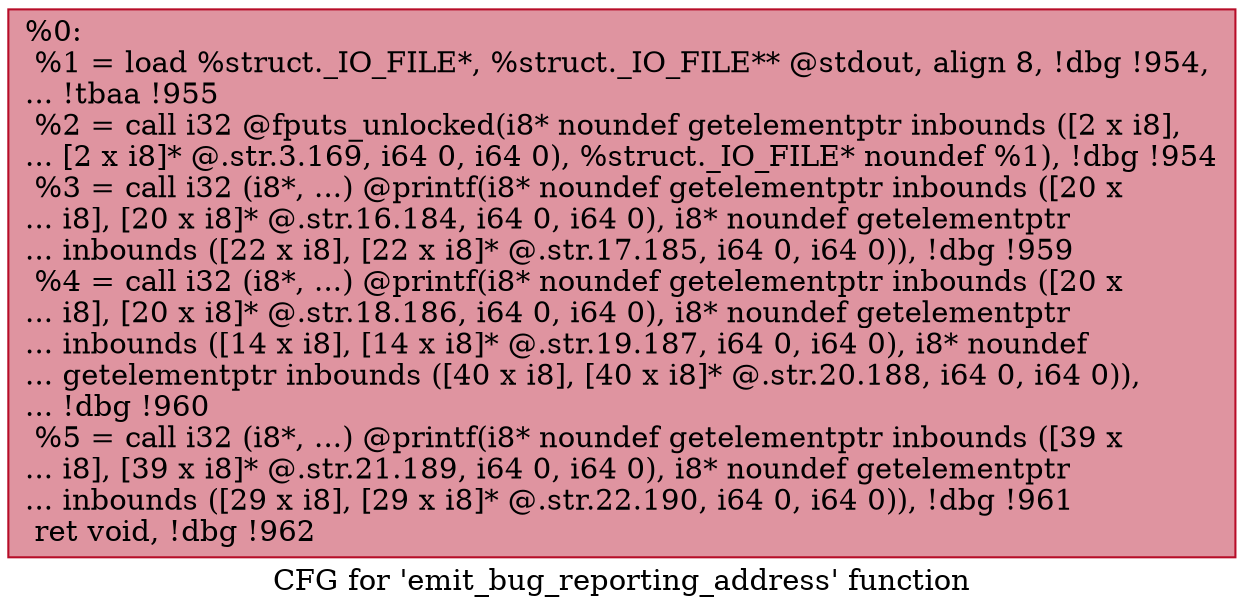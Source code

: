 digraph "CFG for 'emit_bug_reporting_address' function" {
	label="CFG for 'emit_bug_reporting_address' function";

	Node0x22accf0 [shape=record,color="#b70d28ff", style=filled, fillcolor="#b70d2870",label="{%0:\l  %1 = load %struct._IO_FILE*, %struct._IO_FILE** @stdout, align 8, !dbg !954,\l... !tbaa !955\l  %2 = call i32 @fputs_unlocked(i8* noundef getelementptr inbounds ([2 x i8],\l... [2 x i8]* @.str.3.169, i64 0, i64 0), %struct._IO_FILE* noundef %1), !dbg !954\l  %3 = call i32 (i8*, ...) @printf(i8* noundef getelementptr inbounds ([20 x\l... i8], [20 x i8]* @.str.16.184, i64 0, i64 0), i8* noundef getelementptr\l... inbounds ([22 x i8], [22 x i8]* @.str.17.185, i64 0, i64 0)), !dbg !959\l  %4 = call i32 (i8*, ...) @printf(i8* noundef getelementptr inbounds ([20 x\l... i8], [20 x i8]* @.str.18.186, i64 0, i64 0), i8* noundef getelementptr\l... inbounds ([14 x i8], [14 x i8]* @.str.19.187, i64 0, i64 0), i8* noundef\l... getelementptr inbounds ([40 x i8], [40 x i8]* @.str.20.188, i64 0, i64 0)),\l... !dbg !960\l  %5 = call i32 (i8*, ...) @printf(i8* noundef getelementptr inbounds ([39 x\l... i8], [39 x i8]* @.str.21.189, i64 0, i64 0), i8* noundef getelementptr\l... inbounds ([29 x i8], [29 x i8]* @.str.22.190, i64 0, i64 0)), !dbg !961\l  ret void, !dbg !962\l}"];
}
